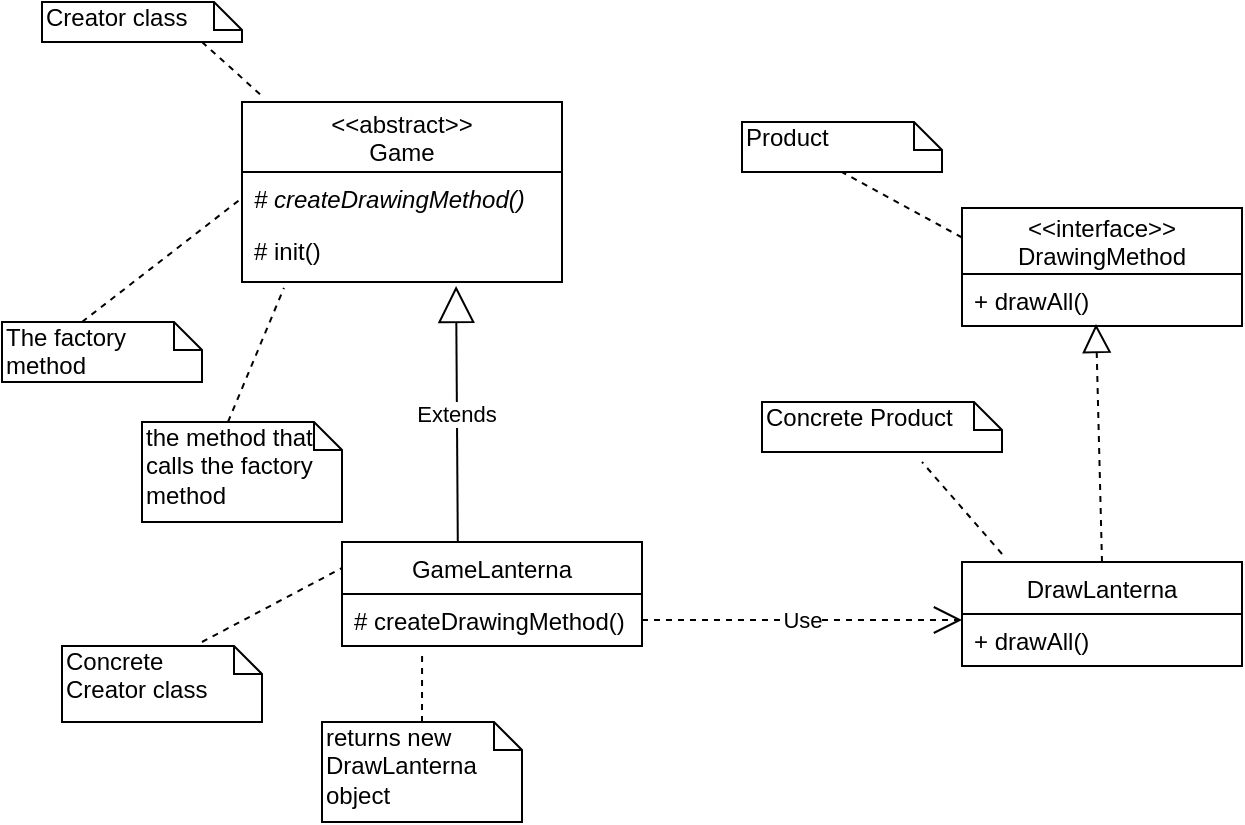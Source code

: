 <mxfile version="10.6.3" type="device"><diagram id="YIBIpKFu2S_oeIxDJl-w" name="Page-1"><mxGraphModel dx="918" dy="648" grid="1" gridSize="10" guides="1" tooltips="1" connect="1" arrows="1" fold="1" page="1" pageScale="1" pageWidth="827" pageHeight="1169" math="0" shadow="0"><root><mxCell id="0"/><mxCell id="1" parent="0"/><mxCell id="5Nc4Wg_5rEEyR-3tiPRP-1" value="&#10;&lt;&lt;abstract&gt;&gt;&#10;Game&#10;" style="swimlane;fontStyle=0;childLayout=stackLayout;horizontal=1;startSize=35;fillColor=none;horizontalStack=0;resizeParent=1;resizeParentMax=0;resizeLast=0;collapsible=1;marginBottom=0;" parent="1" vertex="1"><mxGeometry x="170" y="395" width="160" height="90" as="geometry"/></mxCell><mxCell id="5Nc4Wg_5rEEyR-3tiPRP-2" value="# createDrawingMethod()" style="text;strokeColor=none;fillColor=none;align=left;verticalAlign=top;spacingLeft=4;spacingRight=4;overflow=hidden;rotatable=0;points=[[0,0.5],[1,0.5]];portConstraint=eastwest;fontStyle=2" parent="5Nc4Wg_5rEEyR-3tiPRP-1" vertex="1"><mxGeometry y="35" width="160" height="26" as="geometry"/></mxCell><mxCell id="5Nc4Wg_5rEEyR-3tiPRP-3" value="# init()&#10;&#10;" style="text;strokeColor=none;fillColor=none;align=left;verticalAlign=top;spacingLeft=4;spacingRight=4;overflow=hidden;rotatable=0;points=[[0,0.5],[1,0.5]];portConstraint=eastwest;" parent="5Nc4Wg_5rEEyR-3tiPRP-1" vertex="1"><mxGeometry y="61" width="160" height="29" as="geometry"/></mxCell><mxCell id="5Nc4Wg_5rEEyR-3tiPRP-5" value="" style="endArrow=none;dashed=1;html=1;entryX=0;entryY=0.5;entryDx=0;entryDy=0;" parent="1" target="5Nc4Wg_5rEEyR-3tiPRP-2" edge="1"><mxGeometry width="50" height="50" relative="1" as="geometry"><mxPoint x="90" y="505" as="sourcePoint"/><mxPoint x="170" y="535" as="targetPoint"/><Array as="points"/></mxGeometry></mxCell><mxCell id="5Nc4Wg_5rEEyR-3tiPRP-6" value="The factory method" style="shape=note;whiteSpace=wrap;html=1;size=14;verticalAlign=top;align=left;spacingTop=-6;" parent="1" vertex="1"><mxGeometry x="50" y="505" width="100" height="30" as="geometry"/></mxCell><mxCell id="5Nc4Wg_5rEEyR-3tiPRP-7" value="" style="endArrow=none;dashed=1;html=1;entryX=0.131;entryY=1.103;entryDx=0;entryDy=0;entryPerimeter=0;exitX=0;exitY=0;exitDx=43;exitDy=0;exitPerimeter=0;" parent="1" source="5Nc4Wg_5rEEyR-3tiPRP-8" target="5Nc4Wg_5rEEyR-3tiPRP-3" edge="1"><mxGeometry width="50" height="50" relative="1" as="geometry"><mxPoint x="184" y="545" as="sourcePoint"/><mxPoint x="182" y="514" as="targetPoint"/></mxGeometry></mxCell><mxCell id="5Nc4Wg_5rEEyR-3tiPRP-8" value="the method that calls the factory method" style="shape=note;whiteSpace=wrap;html=1;size=14;verticalAlign=top;align=left;spacingTop=-6;" parent="1" vertex="1"><mxGeometry x="120" y="555" width="100" height="50" as="geometry"/></mxCell><mxCell id="5Nc4Wg_5rEEyR-3tiPRP-9" value="" style="endArrow=none;dashed=1;html=1;entryX=0.069;entryY=-0.023;entryDx=0;entryDy=0;entryPerimeter=0;" parent="1" target="5Nc4Wg_5rEEyR-3tiPRP-1" edge="1"><mxGeometry width="50" height="50" relative="1" as="geometry"><mxPoint x="150" y="365" as="sourcePoint"/><mxPoint x="180" y="335" as="targetPoint"/></mxGeometry></mxCell><mxCell id="5Nc4Wg_5rEEyR-3tiPRP-10" value="Creator class&lt;br&gt;" style="shape=note;whiteSpace=wrap;html=1;size=14;verticalAlign=top;align=left;spacingTop=-6;" parent="1" vertex="1"><mxGeometry x="70" y="345" width="100" height="20" as="geometry"/></mxCell><mxCell id="5Nc4Wg_5rEEyR-3tiPRP-11" value="Extends" style="endArrow=block;endSize=16;endFill=0;html=1;exitX=0.386;exitY=0;exitDx=0;exitDy=0;exitPerimeter=0;entryX=0.669;entryY=1.069;entryDx=0;entryDy=0;entryPerimeter=0;" parent="1" source="5Nc4Wg_5rEEyR-3tiPRP-12" target="5Nc4Wg_5rEEyR-3tiPRP-3" edge="1"><mxGeometry width="160" relative="1" as="geometry"><mxPoint x="275" y="605" as="sourcePoint"/><mxPoint x="276" y="515" as="targetPoint"/></mxGeometry></mxCell><mxCell id="5Nc4Wg_5rEEyR-3tiPRP-12" value="GameLanterna" style="swimlane;fontStyle=0;childLayout=stackLayout;horizontal=1;startSize=26;fillColor=none;horizontalStack=0;resizeParent=1;resizeParentMax=0;resizeLast=0;collapsible=1;marginBottom=0;" parent="1" vertex="1"><mxGeometry x="220" y="615" width="150" height="52" as="geometry"/></mxCell><mxCell id="5Nc4Wg_5rEEyR-3tiPRP-13" value="# createDrawingMethod()" style="text;strokeColor=none;fillColor=none;align=left;verticalAlign=top;spacingLeft=4;spacingRight=4;overflow=hidden;rotatable=0;points=[[0,0.5],[1,0.5]];portConstraint=eastwest;" parent="5Nc4Wg_5rEEyR-3tiPRP-12" vertex="1"><mxGeometry y="26" width="150" height="26" as="geometry"/></mxCell><mxCell id="5Nc4Wg_5rEEyR-3tiPRP-14" value="" style="endArrow=none;dashed=1;html=1;entryX=0;entryY=0.25;entryDx=0;entryDy=0;" parent="1" target="5Nc4Wg_5rEEyR-3tiPRP-12" edge="1"><mxGeometry width="50" height="50" relative="1" as="geometry"><mxPoint x="150" y="665" as="sourcePoint"/><mxPoint x="140" y="645" as="targetPoint"/></mxGeometry></mxCell><mxCell id="5Nc4Wg_5rEEyR-3tiPRP-15" value="Concrete&lt;br&gt;Creator class&lt;br&gt;" style="shape=note;whiteSpace=wrap;html=1;size=14;verticalAlign=top;align=left;spacingTop=-6;" parent="1" vertex="1"><mxGeometry x="80" y="667" width="100" height="38" as="geometry"/></mxCell><mxCell id="5Nc4Wg_5rEEyR-3tiPRP-16" value="" style="endArrow=none;dashed=1;html=1;entryX=0.267;entryY=1.077;entryDx=0;entryDy=0;entryPerimeter=0;" parent="1" target="5Nc4Wg_5rEEyR-3tiPRP-13" edge="1"><mxGeometry width="50" height="50" relative="1" as="geometry"><mxPoint x="260" y="705" as="sourcePoint"/><mxPoint x="290" y="695" as="targetPoint"/></mxGeometry></mxCell><mxCell id="5Nc4Wg_5rEEyR-3tiPRP-17" value="returns new&lt;br&gt;DrawLanterna&lt;br&gt;object&lt;br&gt;" style="shape=note;whiteSpace=wrap;html=1;size=14;verticalAlign=top;align=left;spacingTop=-6;" parent="1" vertex="1"><mxGeometry x="210" y="705" width="100" height="50" as="geometry"/></mxCell><mxCell id="5Nc4Wg_5rEEyR-3tiPRP-18" value="Use" style="endArrow=open;endSize=12;dashed=1;html=1;" parent="1" source="5Nc4Wg_5rEEyR-3tiPRP-13" edge="1"><mxGeometry width="160" relative="1" as="geometry"><mxPoint x="370" y="654" as="sourcePoint"/><mxPoint x="530" y="654" as="targetPoint"/></mxGeometry></mxCell><mxCell id="5Nc4Wg_5rEEyR-3tiPRP-19" value="DrawLanterna" style="swimlane;fontStyle=0;childLayout=stackLayout;horizontal=1;startSize=26;fillColor=none;horizontalStack=0;resizeParent=1;resizeParentMax=0;resizeLast=0;collapsible=1;marginBottom=0;" parent="1" vertex="1"><mxGeometry x="530" y="625" width="140" height="52" as="geometry"/></mxCell><mxCell id="5Nc4Wg_5rEEyR-3tiPRP-20" value="+ drawAll()" style="text;strokeColor=none;fillColor=none;align=left;verticalAlign=top;spacingLeft=4;spacingRight=4;overflow=hidden;rotatable=0;points=[[0,0.5],[1,0.5]];portConstraint=eastwest;" parent="5Nc4Wg_5rEEyR-3tiPRP-19" vertex="1"><mxGeometry y="26" width="140" height="26" as="geometry"/></mxCell><mxCell id="5Nc4Wg_5rEEyR-3tiPRP-23" value="&#10;&lt;&lt;interface&gt;&gt;&#10;DrawingMethod&#10;" style="swimlane;fontStyle=0;childLayout=stackLayout;horizontal=1;startSize=33;fillColor=none;horizontalStack=0;resizeParent=1;resizeParentMax=0;resizeLast=0;collapsible=1;marginBottom=0;" parent="1" vertex="1"><mxGeometry x="530" y="448" width="140" height="59" as="geometry"/></mxCell><mxCell id="5Nc4Wg_5rEEyR-3tiPRP-24" value="+ drawAll()" style="text;strokeColor=none;fillColor=none;align=left;verticalAlign=top;spacingLeft=4;spacingRight=4;overflow=hidden;rotatable=0;points=[[0,0.5],[1,0.5]];portConstraint=eastwest;" parent="5Nc4Wg_5rEEyR-3tiPRP-23" vertex="1"><mxGeometry y="33" width="140" height="26" as="geometry"/></mxCell><mxCell id="5Nc4Wg_5rEEyR-3tiPRP-25" value="" style="endArrow=block;dashed=1;endFill=0;endSize=12;html=1;exitX=0.5;exitY=0;exitDx=0;exitDy=0;" parent="1" source="5Nc4Wg_5rEEyR-3tiPRP-19" edge="1"><mxGeometry width="160" relative="1" as="geometry"><mxPoint x="530" y="565" as="sourcePoint"/><mxPoint x="597" y="506" as="targetPoint"/></mxGeometry></mxCell><mxCell id="5Nc4Wg_5rEEyR-3tiPRP-26" value="" style="endArrow=none;dashed=1;html=1;exitX=0;exitY=0.25;exitDx=0;exitDy=0;entryX=0.5;entryY=1;entryDx=0;entryDy=0;entryPerimeter=0;" parent="1" source="5Nc4Wg_5rEEyR-3tiPRP-23" target="5Nc4Wg_5rEEyR-3tiPRP-27" edge="1"><mxGeometry width="50" height="50" relative="1" as="geometry"><mxPoint x="700" y="465" as="sourcePoint"/><mxPoint x="700" y="425" as="targetPoint"/><Array as="points"/></mxGeometry></mxCell><mxCell id="5Nc4Wg_5rEEyR-3tiPRP-27" value="Product" style="shape=note;whiteSpace=wrap;html=1;size=14;verticalAlign=top;align=left;spacingTop=-6;" parent="1" vertex="1"><mxGeometry x="420" y="405" width="100" height="25" as="geometry"/></mxCell><mxCell id="5Nc4Wg_5rEEyR-3tiPRP-28" value="" style="endArrow=none;dashed=1;html=1;exitX=0.143;exitY=-0.077;exitDx=0;exitDy=0;exitPerimeter=0;" parent="1" source="5Nc4Wg_5rEEyR-3tiPRP-19" edge="1"><mxGeometry width="50" height="50" relative="1" as="geometry"><mxPoint x="500" y="605" as="sourcePoint"/><mxPoint x="510" y="575" as="targetPoint"/></mxGeometry></mxCell><mxCell id="5Nc4Wg_5rEEyR-3tiPRP-29" value="Concrete Product" style="shape=note;whiteSpace=wrap;html=1;size=14;verticalAlign=top;align=left;spacingTop=-6;" parent="1" vertex="1"><mxGeometry x="430" y="545" width="120" height="25" as="geometry"/></mxCell></root></mxGraphModel></diagram></mxfile>